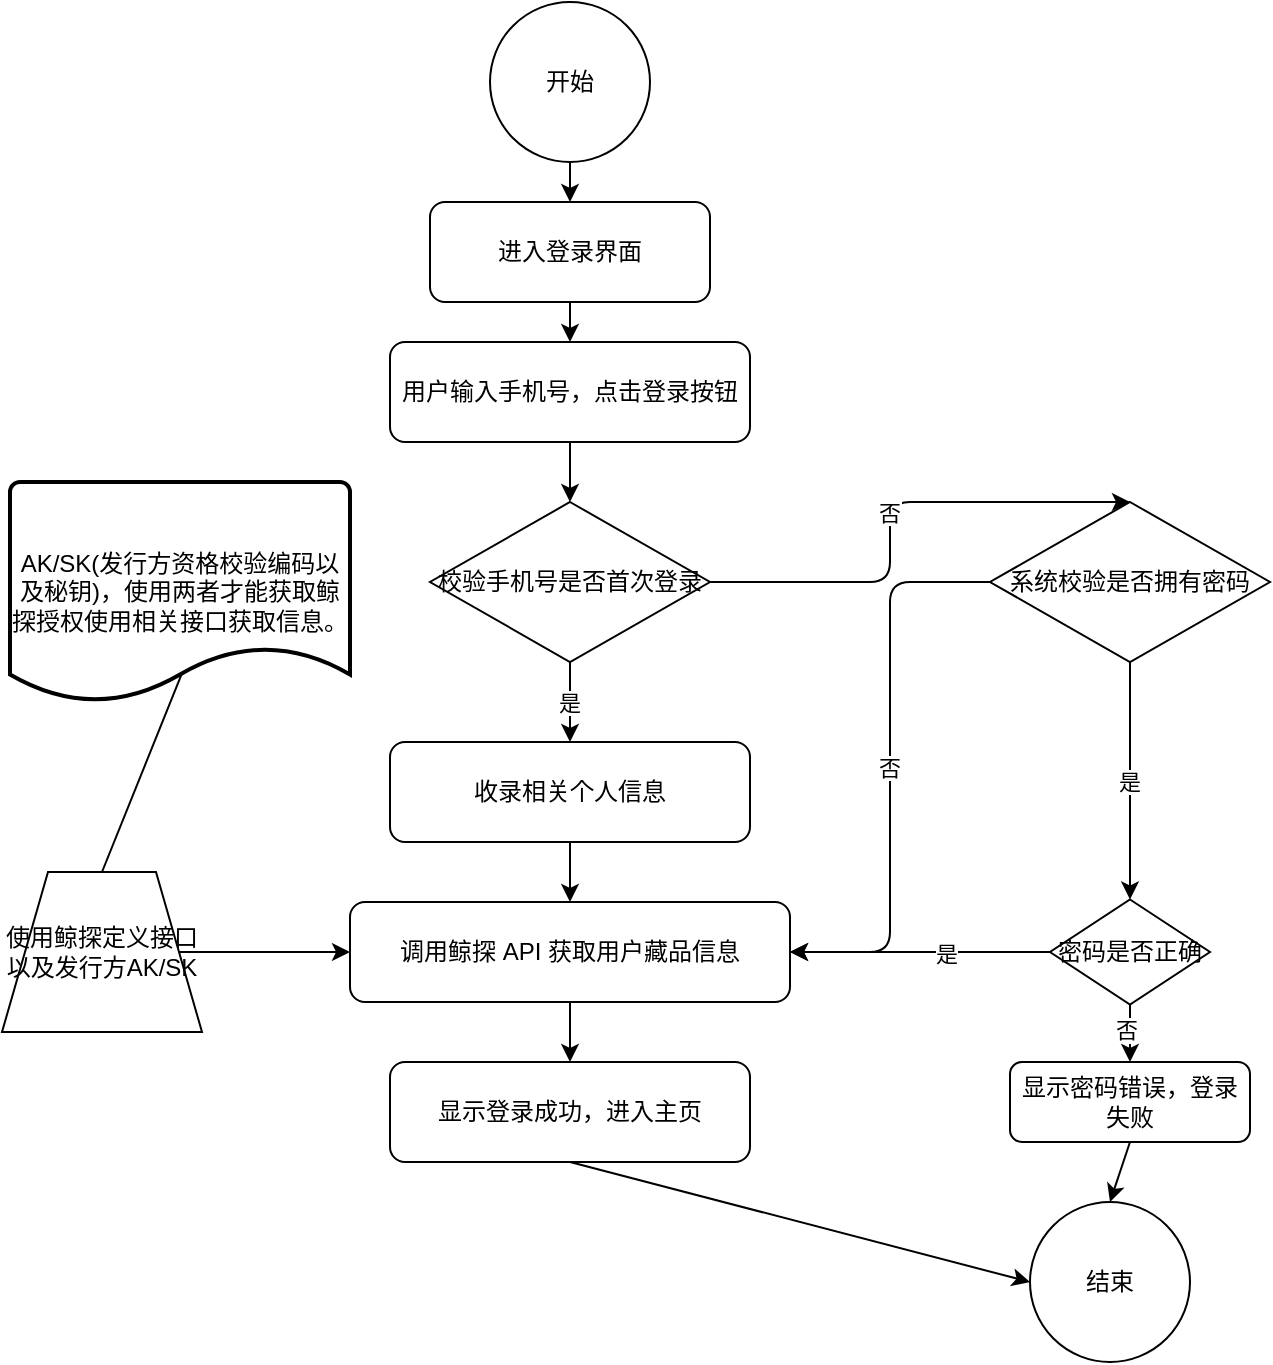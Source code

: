 <mxfile version="26.0.11">
  <diagram name="第 1 页" id="aXCf6BzW8M_fI4Hq0Mss">
    <mxGraphModel dx="1562" dy="818" grid="1" gridSize="10" guides="1" tooltips="1" connect="1" arrows="1" fold="1" page="1" pageScale="1" pageWidth="827" pageHeight="1169" math="0" shadow="0">
      <root>
        <mxCell id="0" />
        <mxCell id="1" parent="0" />
        <mxCell id="ARnbIlMLo6GgX88KTdsv-40" value="开始" style="ellipse;whiteSpace=wrap;html=1;" vertex="1" parent="1">
          <mxGeometry x="344" y="80" width="80" height="80" as="geometry" />
        </mxCell>
        <mxCell id="ARnbIlMLo6GgX88KTdsv-41" value="进入登录界面" style="rounded=1;whiteSpace=wrap;html=1;" vertex="1" parent="1">
          <mxGeometry x="314" y="180" width="140" height="50" as="geometry" />
        </mxCell>
        <mxCell id="ARnbIlMLo6GgX88KTdsv-42" value="用户输入手机号，点击登录按钮" style="rounded=1;whiteSpace=wrap;html=1;" vertex="1" parent="1">
          <mxGeometry x="294" y="250" width="180" height="50" as="geometry" />
        </mxCell>
        <mxCell id="ARnbIlMLo6GgX88KTdsv-43" value="校验手机号是否首次登录" style="rhombus;whiteSpace=wrap;html=1;" vertex="1" parent="1">
          <mxGeometry x="314" y="330" width="140" height="80" as="geometry" />
        </mxCell>
        <mxCell id="ARnbIlMLo6GgX88KTdsv-44" value="是" style="edgeStyle=elbowEdgeStyle;" edge="1" parent="1" source="ARnbIlMLo6GgX88KTdsv-43" target="ARnbIlMLo6GgX88KTdsv-45">
          <mxGeometry relative="1" as="geometry" />
        </mxCell>
        <mxCell id="ARnbIlMLo6GgX88KTdsv-45" value="收录相关个人信息" style="rounded=1;whiteSpace=wrap;html=1;" vertex="1" parent="1">
          <mxGeometry x="294" y="450" width="180" height="50" as="geometry" />
        </mxCell>
        <mxCell id="ARnbIlMLo6GgX88KTdsv-46" value="调用鲸探 API 获取用户藏品信息" style="rounded=1;whiteSpace=wrap;html=1;" vertex="1" parent="1">
          <mxGeometry x="274" y="530" width="220" height="50" as="geometry" />
        </mxCell>
        <mxCell id="ARnbIlMLo6GgX88KTdsv-47" value="显示登录成功，进入主页" style="rounded=1;whiteSpace=wrap;html=1;" vertex="1" parent="1">
          <mxGeometry x="294" y="610" width="180" height="50" as="geometry" />
        </mxCell>
        <mxCell id="ARnbIlMLo6GgX88KTdsv-48" value="否" style="edgeStyle=elbowEdgeStyle;entryX=0.5;entryY=0;entryDx=0;entryDy=0;exitX=1;exitY=0.5;exitDx=0;exitDy=0;" edge="1" parent="1" source="ARnbIlMLo6GgX88KTdsv-43" target="ARnbIlMLo6GgX88KTdsv-49">
          <mxGeometry relative="1" as="geometry">
            <Array as="points">
              <mxPoint x="544" y="330" />
            </Array>
          </mxGeometry>
        </mxCell>
        <mxCell id="ARnbIlMLo6GgX88KTdsv-49" value="系统校验是否拥有密码" style="rhombus;whiteSpace=wrap;html=1;" vertex="1" parent="1">
          <mxGeometry x="594" y="330" width="140" height="80" as="geometry" />
        </mxCell>
        <mxCell id="ARnbIlMLo6GgX88KTdsv-50" value="是" style="edgeStyle=elbowEdgeStyle;entryX=0.5;entryY=0;entryDx=0;entryDy=0;" edge="1" parent="1" source="ARnbIlMLo6GgX88KTdsv-49" target="ARnbIlMLo6GgX88KTdsv-60">
          <mxGeometry relative="1" as="geometry">
            <mxPoint x="654" y="500" as="targetPoint" />
          </mxGeometry>
        </mxCell>
        <mxCell id="ARnbIlMLo6GgX88KTdsv-51" value="结束" style="ellipse;whiteSpace=wrap;html=1;" vertex="1" parent="1">
          <mxGeometry x="614" y="680" width="80" height="80" as="geometry" />
        </mxCell>
        <mxCell id="ARnbIlMLo6GgX88KTdsv-52" value="否" style="edgeStyle=elbowEdgeStyle;entryX=1;entryY=0.5;entryDx=0;entryDy=0;" edge="1" parent="1" source="ARnbIlMLo6GgX88KTdsv-49" target="ARnbIlMLo6GgX88KTdsv-46">
          <mxGeometry relative="1" as="geometry" />
        </mxCell>
        <mxCell id="ARnbIlMLo6GgX88KTdsv-53" edge="1" parent="1" source="ARnbIlMLo6GgX88KTdsv-40" target="ARnbIlMLo6GgX88KTdsv-41">
          <mxGeometry relative="1" as="geometry" />
        </mxCell>
        <mxCell id="ARnbIlMLo6GgX88KTdsv-54" edge="1" parent="1" source="ARnbIlMLo6GgX88KTdsv-41" target="ARnbIlMLo6GgX88KTdsv-42">
          <mxGeometry relative="1" as="geometry" />
        </mxCell>
        <mxCell id="ARnbIlMLo6GgX88KTdsv-55" edge="1" parent="1" source="ARnbIlMLo6GgX88KTdsv-42" target="ARnbIlMLo6GgX88KTdsv-43">
          <mxGeometry relative="1" as="geometry" />
        </mxCell>
        <mxCell id="ARnbIlMLo6GgX88KTdsv-56" edge="1" parent="1" source="ARnbIlMLo6GgX88KTdsv-45" target="ARnbIlMLo6GgX88KTdsv-46">
          <mxGeometry relative="1" as="geometry" />
        </mxCell>
        <mxCell id="ARnbIlMLo6GgX88KTdsv-57" edge="1" parent="1" source="ARnbIlMLo6GgX88KTdsv-46" target="ARnbIlMLo6GgX88KTdsv-47">
          <mxGeometry relative="1" as="geometry" />
        </mxCell>
        <mxCell id="ARnbIlMLo6GgX88KTdsv-58" style="exitX=0.5;exitY=1;exitDx=0;exitDy=0;entryX=0;entryY=0.5;entryDx=0;entryDy=0;" edge="1" parent="1" source="ARnbIlMLo6GgX88KTdsv-47" target="ARnbIlMLo6GgX88KTdsv-51">
          <mxGeometry relative="1" as="geometry" />
        </mxCell>
        <mxCell id="ARnbIlMLo6GgX88KTdsv-61" style="edgeStyle=orthogonalEdgeStyle;rounded=0;orthogonalLoop=1;jettySize=auto;html=1;exitX=0;exitY=0.5;exitDx=0;exitDy=0;" edge="1" parent="1" source="ARnbIlMLo6GgX88KTdsv-60" target="ARnbIlMLo6GgX88KTdsv-46">
          <mxGeometry relative="1" as="geometry" />
        </mxCell>
        <mxCell id="ARnbIlMLo6GgX88KTdsv-62" value="是" style="edgeLabel;html=1;align=center;verticalAlign=middle;resizable=0;points=[];" vertex="1" connectable="0" parent="ARnbIlMLo6GgX88KTdsv-61">
          <mxGeometry x="-0.191" y="1" relative="1" as="geometry">
            <mxPoint as="offset" />
          </mxGeometry>
        </mxCell>
        <mxCell id="ARnbIlMLo6GgX88KTdsv-64" value="" style="edgeStyle=orthogonalEdgeStyle;rounded=0;orthogonalLoop=1;jettySize=auto;html=1;" edge="1" parent="1" source="ARnbIlMLo6GgX88KTdsv-60" target="ARnbIlMLo6GgX88KTdsv-63">
          <mxGeometry relative="1" as="geometry" />
        </mxCell>
        <mxCell id="ARnbIlMLo6GgX88KTdsv-65" value="否" style="edgeLabel;html=1;align=center;verticalAlign=middle;resizable=0;points=[];" vertex="1" connectable="0" parent="ARnbIlMLo6GgX88KTdsv-64">
          <mxGeometry x="-0.519" y="-2" relative="1" as="geometry">
            <mxPoint as="offset" />
          </mxGeometry>
        </mxCell>
        <mxCell id="ARnbIlMLo6GgX88KTdsv-60" value="密码是否正确" style="rhombus;whiteSpace=wrap;html=1;" vertex="1" parent="1">
          <mxGeometry x="624" y="528.75" width="80" height="52.5" as="geometry" />
        </mxCell>
        <mxCell id="ARnbIlMLo6GgX88KTdsv-63" value="显示密码错误，登录失败" style="rounded=1;whiteSpace=wrap;html=1;" vertex="1" parent="1">
          <mxGeometry x="604" y="610" width="120" height="40" as="geometry" />
        </mxCell>
        <mxCell id="ARnbIlMLo6GgX88KTdsv-68" style="exitX=0.5;exitY=1;exitDx=0;exitDy=0;entryX=0.5;entryY=0;entryDx=0;entryDy=0;" edge="1" parent="1" source="ARnbIlMLo6GgX88KTdsv-63" target="ARnbIlMLo6GgX88KTdsv-51">
          <mxGeometry relative="1" as="geometry">
            <mxPoint x="894" y="650" as="sourcePoint" />
            <mxPoint x="1124" y="710" as="targetPoint" />
          </mxGeometry>
        </mxCell>
        <mxCell id="ARnbIlMLo6GgX88KTdsv-70" value="" style="edgeStyle=orthogonalEdgeStyle;rounded=0;orthogonalLoop=1;jettySize=auto;html=1;" edge="1" parent="1" source="ARnbIlMLo6GgX88KTdsv-69" target="ARnbIlMLo6GgX88KTdsv-46">
          <mxGeometry relative="1" as="geometry" />
        </mxCell>
        <mxCell id="ARnbIlMLo6GgX88KTdsv-69" value="使用鲸探定义接口以及发行方AK/SK" style="verticalLabelPosition=middle;verticalAlign=middle;html=1;shape=trapezoid;perimeter=trapezoidPerimeter;whiteSpace=wrap;size=0.23;arcSize=10;flipV=1;labelPosition=center;align=center;direction=west;" vertex="1" parent="1">
          <mxGeometry x="100" y="515" width="100" height="80" as="geometry" />
        </mxCell>
        <mxCell id="ARnbIlMLo6GgX88KTdsv-72" value="AK/SK(发行方资格校验编码以及秘钥)，使用两者才能获取鲸探授权使用相关接口获取信息。" style="strokeWidth=2;html=1;shape=mxgraph.flowchart.document2;whiteSpace=wrap;size=0.25;" vertex="1" parent="1">
          <mxGeometry x="104" y="320" width="170" height="110" as="geometry" />
        </mxCell>
        <mxCell id="ARnbIlMLo6GgX88KTdsv-74" value="" style="endArrow=none;html=1;rounded=0;exitX=0.5;exitY=1;exitDx=0;exitDy=0;entryX=0.506;entryY=0.869;entryDx=0;entryDy=0;entryPerimeter=0;" edge="1" parent="1" source="ARnbIlMLo6GgX88KTdsv-69" target="ARnbIlMLo6GgX88KTdsv-72">
          <mxGeometry width="50" height="50" relative="1" as="geometry">
            <mxPoint x="140" y="470" as="sourcePoint" />
            <mxPoint x="190" y="420" as="targetPoint" />
          </mxGeometry>
        </mxCell>
      </root>
    </mxGraphModel>
  </diagram>
</mxfile>

